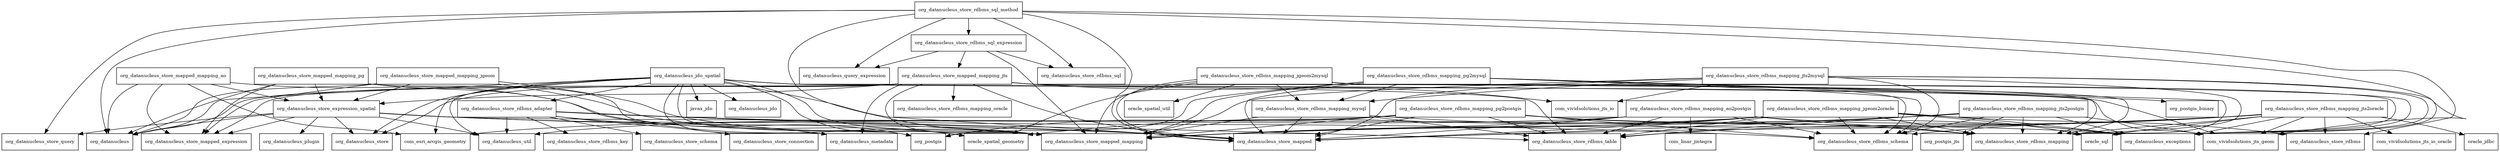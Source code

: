 digraph datanucleus_spatial_2_1_0_release_package_dependencies {
  node [shape = box, fontsize=10.0];
  org_datanucleus_jdo_spatial -> com_esri_arcgis_geometry;
  org_datanucleus_jdo_spatial -> com_vividsolutions_jts_geom;
  org_datanucleus_jdo_spatial -> javax_jdo;
  org_datanucleus_jdo_spatial -> oracle_spatial_geometry;
  org_datanucleus_jdo_spatial -> org_datanucleus;
  org_datanucleus_jdo_spatial -> org_datanucleus_jdo;
  org_datanucleus_jdo_spatial -> org_datanucleus_metadata;
  org_datanucleus_jdo_spatial -> org_datanucleus_store;
  org_datanucleus_jdo_spatial -> org_datanucleus_store_mapped;
  org_datanucleus_jdo_spatial -> org_datanucleus_store_mapped_mapping;
  org_datanucleus_jdo_spatial -> org_datanucleus_store_rdbms_adapter;
  org_datanucleus_jdo_spatial -> org_datanucleus_store_rdbms_table;
  org_datanucleus_jdo_spatial -> org_datanucleus_util;
  org_datanucleus_jdo_spatial -> org_postgis;
  org_datanucleus_store_expression_spatial -> org_datanucleus;
  org_datanucleus_store_expression_spatial -> org_datanucleus_exceptions;
  org_datanucleus_store_expression_spatial -> org_datanucleus_plugin;
  org_datanucleus_store_expression_spatial -> org_datanucleus_store;
  org_datanucleus_store_expression_spatial -> org_datanucleus_store_mapped;
  org_datanucleus_store_expression_spatial -> org_datanucleus_store_mapped_expression;
  org_datanucleus_store_expression_spatial -> org_datanucleus_store_mapped_mapping;
  org_datanucleus_store_expression_spatial -> org_datanucleus_store_query;
  org_datanucleus_store_expression_spatial -> org_datanucleus_util;
  org_datanucleus_store_mapped_mapping_ao -> com_esri_arcgis_geometry;
  org_datanucleus_store_mapped_mapping_ao -> org_datanucleus;
  org_datanucleus_store_mapped_mapping_ao -> org_datanucleus_store_expression_spatial;
  org_datanucleus_store_mapped_mapping_ao -> org_datanucleus_store_mapped_expression;
  org_datanucleus_store_mapped_mapping_ao -> org_datanucleus_store_mapped_mapping;
  org_datanucleus_store_mapped_mapping_jgeom -> oracle_spatial_geometry;
  org_datanucleus_store_mapped_mapping_jgeom -> org_datanucleus;
  org_datanucleus_store_mapped_mapping_jgeom -> org_datanucleus_store_expression_spatial;
  org_datanucleus_store_mapped_mapping_jgeom -> org_datanucleus_store_mapped_expression;
  org_datanucleus_store_mapped_mapping_jgeom -> org_datanucleus_store_mapped_mapping;
  org_datanucleus_store_mapped_mapping_jts -> com_vividsolutions_jts_geom;
  org_datanucleus_store_mapped_mapping_jts -> com_vividsolutions_jts_io;
  org_datanucleus_store_mapped_mapping_jts -> org_datanucleus;
  org_datanucleus_store_mapped_mapping_jts -> org_datanucleus_metadata;
  org_datanucleus_store_mapped_mapping_jts -> org_datanucleus_store;
  org_datanucleus_store_mapped_mapping_jts -> org_datanucleus_store_expression_spatial;
  org_datanucleus_store_mapped_mapping_jts -> org_datanucleus_store_mapped;
  org_datanucleus_store_mapped_mapping_jts -> org_datanucleus_store_mapped_expression;
  org_datanucleus_store_mapped_mapping_jts -> org_datanucleus_store_mapped_mapping;
  org_datanucleus_store_mapped_mapping_jts -> org_datanucleus_store_rdbms_mapping;
  org_datanucleus_store_mapped_mapping_jts -> org_datanucleus_store_rdbms_mapping_oracle;
  org_datanucleus_store_mapped_mapping_pg -> org_datanucleus;
  org_datanucleus_store_mapped_mapping_pg -> org_datanucleus_store_expression_spatial;
  org_datanucleus_store_mapped_mapping_pg -> org_datanucleus_store_mapped_expression;
  org_datanucleus_store_mapped_mapping_pg -> org_datanucleus_store_mapped_mapping;
  org_datanucleus_store_mapped_mapping_pg -> org_postgis;
  org_datanucleus_store_rdbms_adapter -> org_datanucleus_metadata;
  org_datanucleus_store_rdbms_adapter -> org_datanucleus_store_connection;
  org_datanucleus_store_rdbms_adapter -> org_datanucleus_store_mapped;
  org_datanucleus_store_rdbms_adapter -> org_datanucleus_store_rdbms_key;
  org_datanucleus_store_rdbms_adapter -> org_datanucleus_store_rdbms_schema;
  org_datanucleus_store_rdbms_adapter -> org_datanucleus_store_rdbms_table;
  org_datanucleus_store_rdbms_adapter -> org_datanucleus_store_schema;
  org_datanucleus_store_rdbms_adapter -> org_datanucleus_util;
  org_datanucleus_store_rdbms_mapping_ao2postgis -> com_esri_arcgis_geometry;
  org_datanucleus_store_rdbms_mapping_ao2postgis -> com_linar_jintegra;
  org_datanucleus_store_rdbms_mapping_ao2postgis -> org_datanucleus_exceptions;
  org_datanucleus_store_rdbms_mapping_ao2postgis -> org_datanucleus_store_mapped;
  org_datanucleus_store_rdbms_mapping_ao2postgis -> org_datanucleus_store_mapped_mapping;
  org_datanucleus_store_rdbms_mapping_ao2postgis -> org_datanucleus_store_rdbms_mapping;
  org_datanucleus_store_rdbms_mapping_ao2postgis -> org_datanucleus_store_rdbms_schema;
  org_datanucleus_store_rdbms_mapping_ao2postgis -> org_datanucleus_store_rdbms_table;
  org_datanucleus_store_rdbms_mapping_jgeom2mysql -> oracle_spatial_geometry;
  org_datanucleus_store_rdbms_mapping_jgeom2mysql -> oracle_spatial_util;
  org_datanucleus_store_rdbms_mapping_jgeom2mysql -> org_datanucleus_exceptions;
  org_datanucleus_store_rdbms_mapping_jgeom2mysql -> org_datanucleus_store_mapped;
  org_datanucleus_store_rdbms_mapping_jgeom2mysql -> org_datanucleus_store_mapped_mapping;
  org_datanucleus_store_rdbms_mapping_jgeom2mysql -> org_datanucleus_store_rdbms_mapping;
  org_datanucleus_store_rdbms_mapping_jgeom2mysql -> org_datanucleus_store_rdbms_mapping_mysql;
  org_datanucleus_store_rdbms_mapping_jgeom2mysql -> org_datanucleus_store_rdbms_schema;
  org_datanucleus_store_rdbms_mapping_jgeom2oracle -> oracle_spatial_geometry;
  org_datanucleus_store_rdbms_mapping_jgeom2oracle -> oracle_sql;
  org_datanucleus_store_rdbms_mapping_jgeom2oracle -> org_datanucleus_exceptions;
  org_datanucleus_store_rdbms_mapping_jgeom2oracle -> org_datanucleus_store_mapped;
  org_datanucleus_store_rdbms_mapping_jgeom2oracle -> org_datanucleus_store_mapped_mapping;
  org_datanucleus_store_rdbms_mapping_jgeom2oracle -> org_datanucleus_store_rdbms;
  org_datanucleus_store_rdbms_mapping_jgeom2oracle -> org_datanucleus_store_rdbms_mapping;
  org_datanucleus_store_rdbms_mapping_jgeom2oracle -> org_datanucleus_store_rdbms_schema;
  org_datanucleus_store_rdbms_mapping_jgeom2oracle -> org_datanucleus_store_rdbms_table;
  org_datanucleus_store_rdbms_mapping_jts2mysql -> com_vividsolutions_jts_geom;
  org_datanucleus_store_rdbms_mapping_jts2mysql -> com_vividsolutions_jts_io;
  org_datanucleus_store_rdbms_mapping_jts2mysql -> org_datanucleus_exceptions;
  org_datanucleus_store_rdbms_mapping_jts2mysql -> org_datanucleus_store_mapped;
  org_datanucleus_store_rdbms_mapping_jts2mysql -> org_datanucleus_store_mapped_mapping;
  org_datanucleus_store_rdbms_mapping_jts2mysql -> org_datanucleus_store_rdbms_mapping;
  org_datanucleus_store_rdbms_mapping_jts2mysql -> org_datanucleus_store_rdbms_mapping_mysql;
  org_datanucleus_store_rdbms_mapping_jts2mysql -> org_datanucleus_store_rdbms_schema;
  org_datanucleus_store_rdbms_mapping_jts2oracle -> com_vividsolutions_jts_geom;
  org_datanucleus_store_rdbms_mapping_jts2oracle -> com_vividsolutions_jts_io_oracle;
  org_datanucleus_store_rdbms_mapping_jts2oracle -> oracle_jdbc;
  org_datanucleus_store_rdbms_mapping_jts2oracle -> oracle_sql;
  org_datanucleus_store_rdbms_mapping_jts2oracle -> org_datanucleus_exceptions;
  org_datanucleus_store_rdbms_mapping_jts2oracle -> org_datanucleus_store_mapped;
  org_datanucleus_store_rdbms_mapping_jts2oracle -> org_datanucleus_store_mapped_mapping;
  org_datanucleus_store_rdbms_mapping_jts2oracle -> org_datanucleus_store_rdbms;
  org_datanucleus_store_rdbms_mapping_jts2oracle -> org_datanucleus_store_rdbms_mapping;
  org_datanucleus_store_rdbms_mapping_jts2oracle -> org_datanucleus_store_rdbms_schema;
  org_datanucleus_store_rdbms_mapping_jts2oracle -> org_datanucleus_store_rdbms_table;
  org_datanucleus_store_rdbms_mapping_jts2postgis -> com_vividsolutions_jts_geom;
  org_datanucleus_store_rdbms_mapping_jts2postgis -> org_datanucleus_exceptions;
  org_datanucleus_store_rdbms_mapping_jts2postgis -> org_datanucleus_store_mapped;
  org_datanucleus_store_rdbms_mapping_jts2postgis -> org_datanucleus_store_mapped_mapping;
  org_datanucleus_store_rdbms_mapping_jts2postgis -> org_datanucleus_store_rdbms_mapping;
  org_datanucleus_store_rdbms_mapping_jts2postgis -> org_datanucleus_store_rdbms_schema;
  org_datanucleus_store_rdbms_mapping_jts2postgis -> org_datanucleus_store_rdbms_table;
  org_datanucleus_store_rdbms_mapping_jts2postgis -> org_postgis_jts;
  org_datanucleus_store_rdbms_mapping_mysql -> org_datanucleus_store_mapped;
  org_datanucleus_store_rdbms_mapping_mysql -> org_datanucleus_store_mapped_mapping;
  org_datanucleus_store_rdbms_mapping_mysql -> org_datanucleus_store_rdbms_mapping;
  org_datanucleus_store_rdbms_mapping_mysql -> org_datanucleus_store_rdbms_table;
  org_datanucleus_store_rdbms_mapping_pg2mysql -> org_datanucleus_exceptions;
  org_datanucleus_store_rdbms_mapping_pg2mysql -> org_datanucleus_store_mapped;
  org_datanucleus_store_rdbms_mapping_pg2mysql -> org_datanucleus_store_mapped_mapping;
  org_datanucleus_store_rdbms_mapping_pg2mysql -> org_datanucleus_store_rdbms_mapping;
  org_datanucleus_store_rdbms_mapping_pg2mysql -> org_datanucleus_store_rdbms_mapping_mysql;
  org_datanucleus_store_rdbms_mapping_pg2mysql -> org_datanucleus_store_rdbms_schema;
  org_datanucleus_store_rdbms_mapping_pg2mysql -> org_postgis;
  org_datanucleus_store_rdbms_mapping_pg2mysql -> org_postgis_binary;
  org_datanucleus_store_rdbms_mapping_pg2postgis -> org_datanucleus_exceptions;
  org_datanucleus_store_rdbms_mapping_pg2postgis -> org_datanucleus_store_mapped;
  org_datanucleus_store_rdbms_mapping_pg2postgis -> org_datanucleus_store_mapped_mapping;
  org_datanucleus_store_rdbms_mapping_pg2postgis -> org_datanucleus_store_rdbms_mapping;
  org_datanucleus_store_rdbms_mapping_pg2postgis -> org_datanucleus_store_rdbms_schema;
  org_datanucleus_store_rdbms_mapping_pg2postgis -> org_datanucleus_store_rdbms_table;
  org_datanucleus_store_rdbms_mapping_pg2postgis -> org_datanucleus_util;
  org_datanucleus_store_rdbms_mapping_pg2postgis -> org_postgis;
  org_datanucleus_store_rdbms_sql_expression -> org_datanucleus_query_expression;
  org_datanucleus_store_rdbms_sql_expression -> org_datanucleus_store_mapped_mapping;
  org_datanucleus_store_rdbms_sql_expression -> org_datanucleus_store_mapped_mapping_jts;
  org_datanucleus_store_rdbms_sql_expression -> org_datanucleus_store_rdbms_sql;
  org_datanucleus_store_rdbms_sql_method -> org_datanucleus;
  org_datanucleus_store_rdbms_sql_method -> org_datanucleus_exceptions;
  org_datanucleus_store_rdbms_sql_method -> org_datanucleus_query_expression;
  org_datanucleus_store_rdbms_sql_method -> org_datanucleus_store_mapped;
  org_datanucleus_store_rdbms_sql_method -> org_datanucleus_store_mapped_mapping;
  org_datanucleus_store_rdbms_sql_method -> org_datanucleus_store_query;
  org_datanucleus_store_rdbms_sql_method -> org_datanucleus_store_rdbms;
  org_datanucleus_store_rdbms_sql_method -> org_datanucleus_store_rdbms_sql;
  org_datanucleus_store_rdbms_sql_method -> org_datanucleus_store_rdbms_sql_expression;
}
